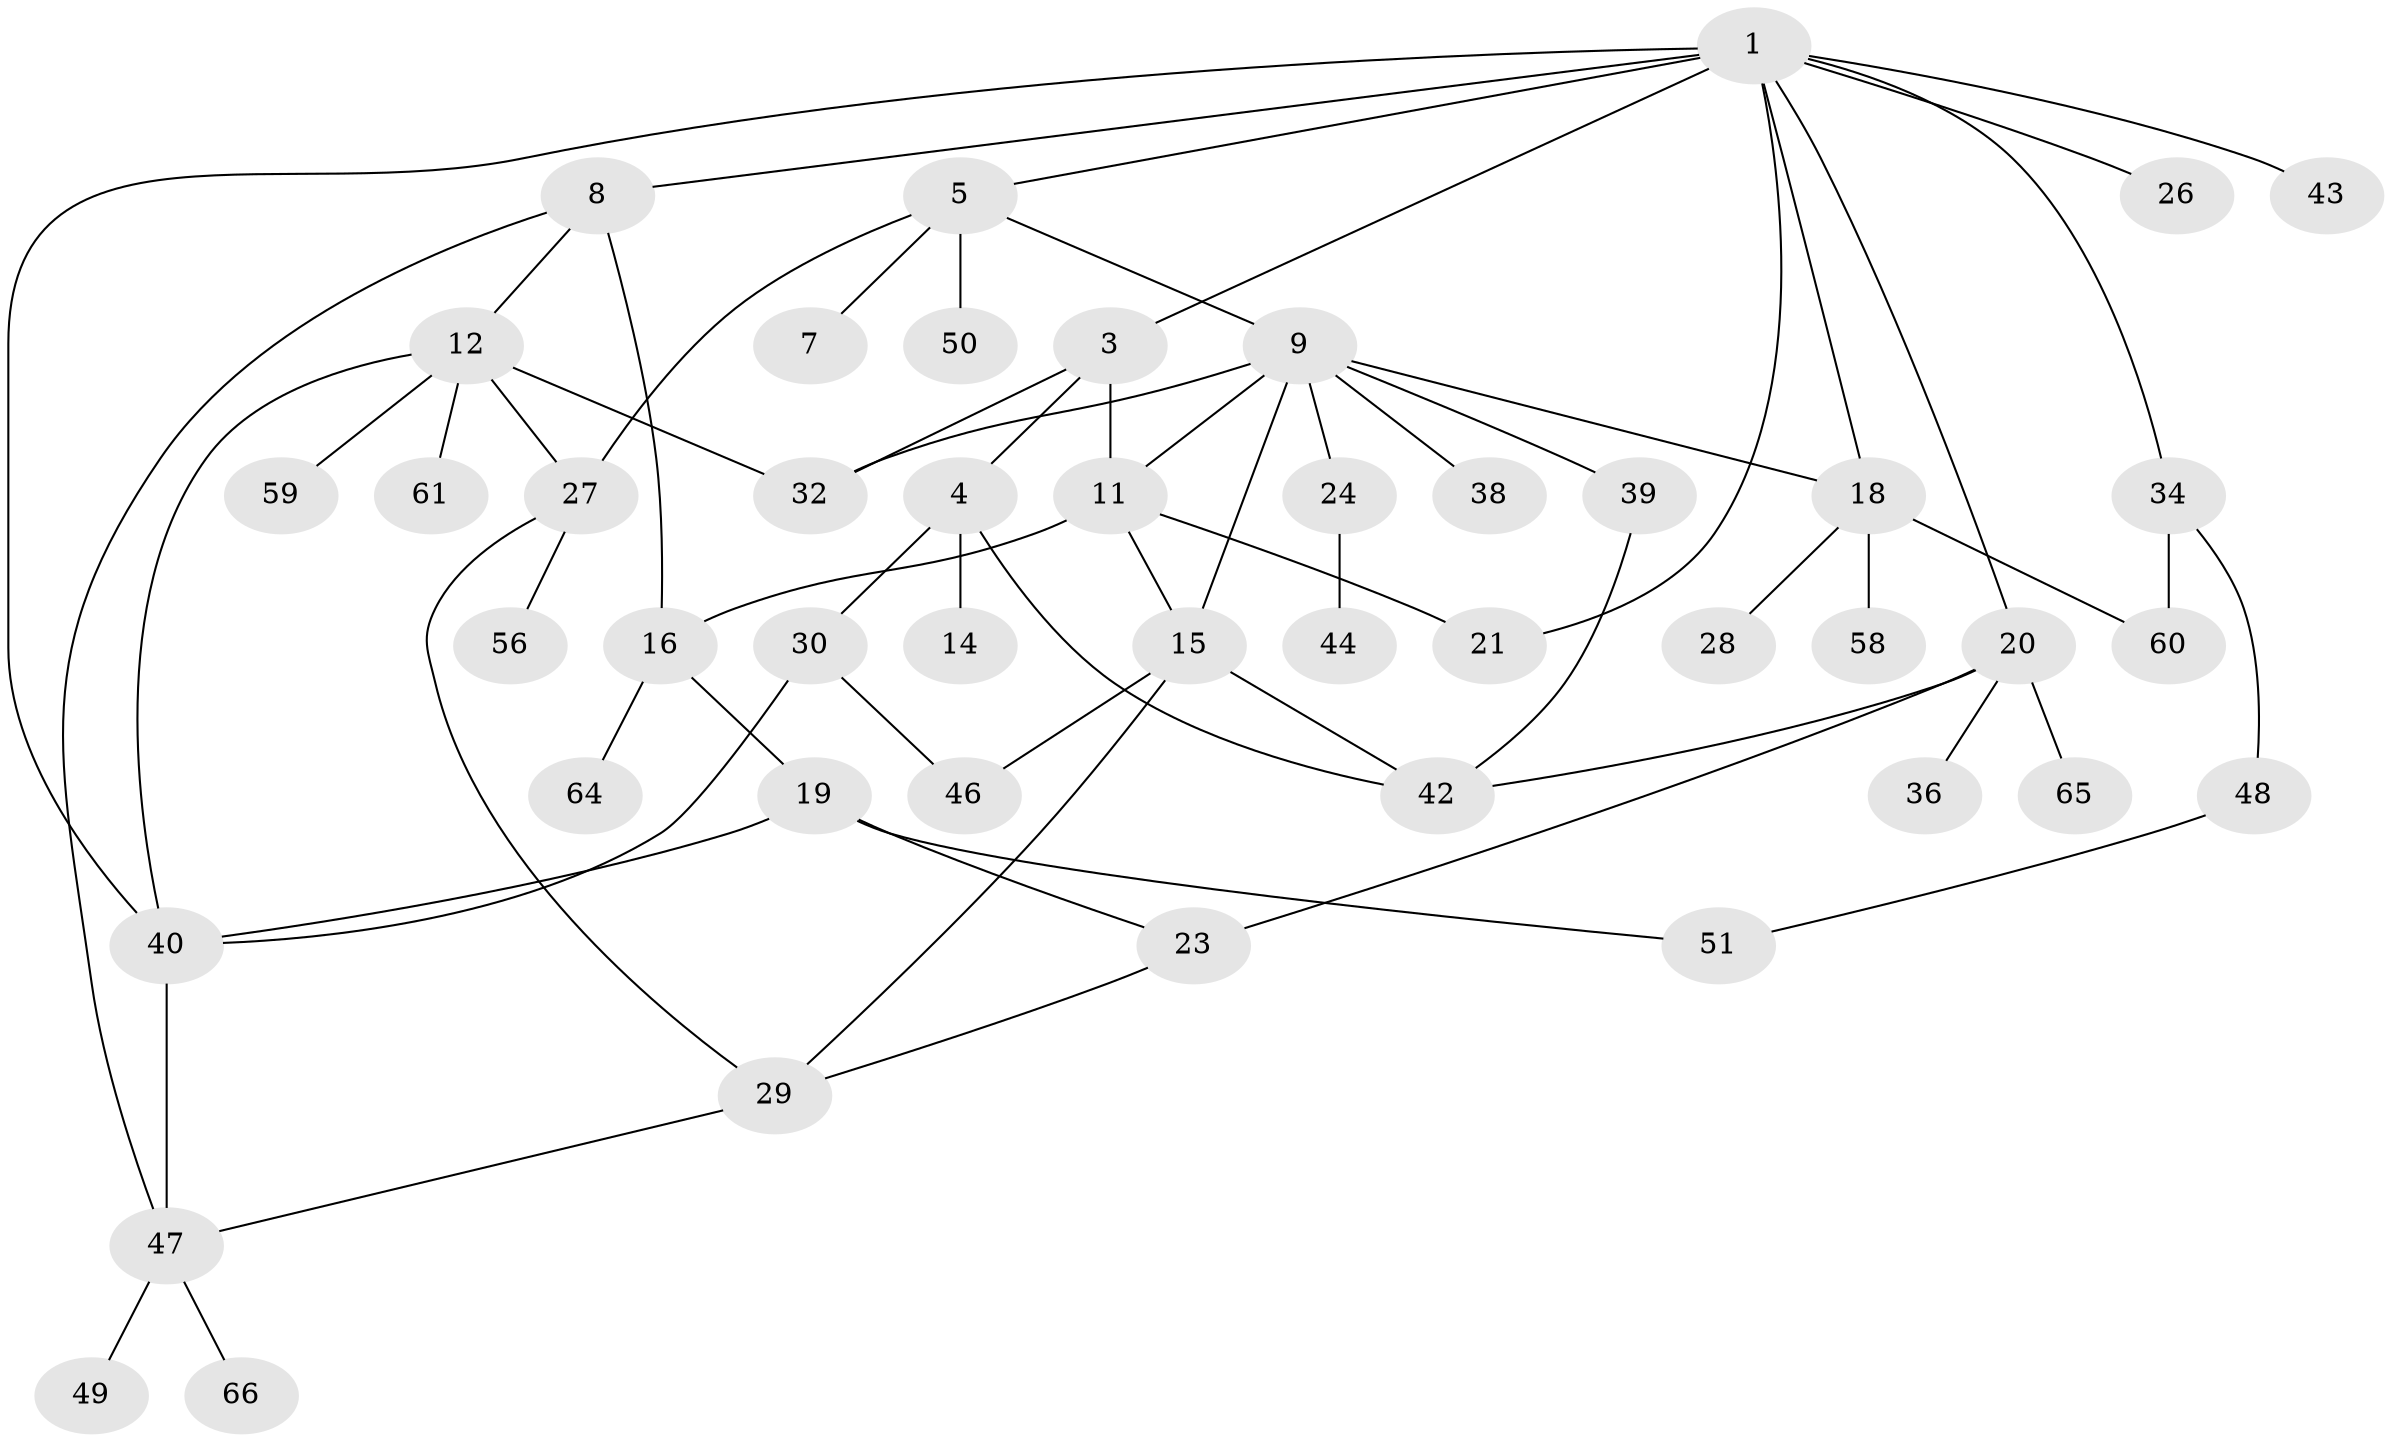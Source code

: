 // original degree distribution, {7: 0.014705882352941176, 6: 0.058823529411764705, 4: 0.1323529411764706, 5: 0.08823529411764706, 1: 0.3088235294117647, 2: 0.25, 3: 0.14705882352941177}
// Generated by graph-tools (version 1.1) at 2025/10/02/27/25 16:10:52]
// undirected, 46 vertices, 67 edges
graph export_dot {
graph [start="1"]
  node [color=gray90,style=filled];
  1 [super="+2"];
  3 [super="+6"];
  4 [super="+41"];
  5;
  7;
  8 [super="+10"];
  9 [super="+13"];
  11 [super="+22"];
  12 [super="+52"];
  14 [super="+31"];
  15 [super="+53"];
  16 [super="+17"];
  18 [super="+25"];
  19 [super="+63"];
  20 [super="+62"];
  21;
  23 [super="+33"];
  24 [super="+37"];
  26;
  27 [super="+67"];
  28;
  29 [super="+45"];
  30 [super="+35"];
  32;
  34;
  36;
  38;
  39;
  40 [super="+57"];
  42 [super="+54"];
  43;
  44;
  46;
  47 [super="+55"];
  48;
  49;
  50;
  51 [super="+68"];
  56;
  58;
  59;
  60;
  61;
  64;
  65;
  66;
  1 -- 3;
  1 -- 5;
  1 -- 8;
  1 -- 20;
  1 -- 34;
  1 -- 40 [weight=2];
  1 -- 18;
  1 -- 21;
  1 -- 26;
  1 -- 43;
  3 -- 4 [weight=2];
  3 -- 11;
  3 -- 32;
  4 -- 14;
  4 -- 30;
  4 -- 42;
  5 -- 7;
  5 -- 9;
  5 -- 27;
  5 -- 50;
  8 -- 16;
  8 -- 47;
  8 -- 12;
  9 -- 39;
  9 -- 32;
  9 -- 18;
  9 -- 38;
  9 -- 24;
  9 -- 15;
  9 -- 11;
  11 -- 21;
  11 -- 16;
  11 -- 15;
  12 -- 32;
  12 -- 59;
  12 -- 61;
  12 -- 40;
  12 -- 27;
  15 -- 29;
  15 -- 46;
  15 -- 42;
  16 -- 19;
  16 -- 64;
  18 -- 58;
  18 -- 28;
  18 -- 60;
  19 -- 23;
  19 -- 51;
  19 -- 40;
  20 -- 36;
  20 -- 65;
  20 -- 42;
  20 -- 23;
  23 -- 29;
  24 -- 44;
  27 -- 56;
  27 -- 29;
  29 -- 47;
  30 -- 46;
  30 -- 40;
  34 -- 48;
  34 -- 60;
  39 -- 42;
  40 -- 47;
  47 -- 49;
  47 -- 66;
  48 -- 51;
}
